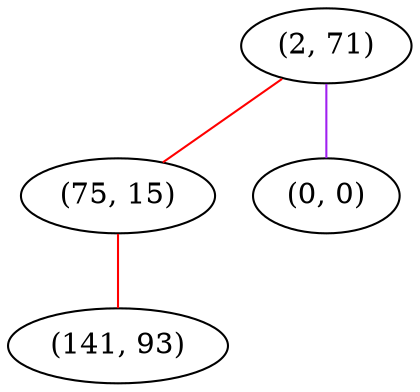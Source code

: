 graph "" {
"(2, 71)";
"(75, 15)";
"(0, 0)";
"(141, 93)";
"(2, 71)" -- "(75, 15)"  [color=red, key=0, weight=1];
"(2, 71)" -- "(0, 0)"  [color=purple, key=0, weight=4];
"(75, 15)" -- "(141, 93)"  [color=red, key=0, weight=1];
}

